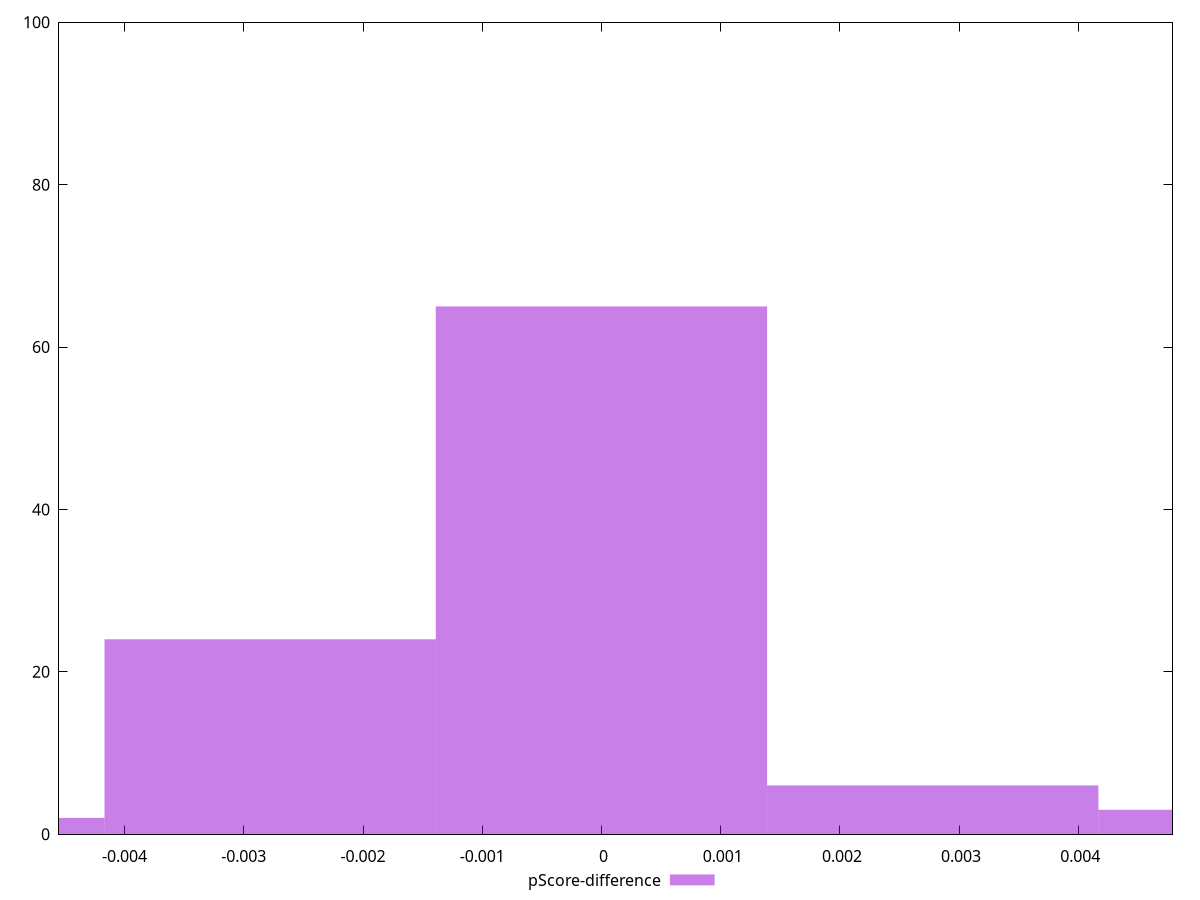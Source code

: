 reset

$pScoreDifference <<EOF
0 65
-0.002778989723126042 24
0.002778989723126042 6
-0.005557979446252084 2
0.005557979446252084 3
EOF

set key outside below
set boxwidth 0.002778989723126042
set xrange [-0.004550000000745125:0.004789999999726735]
set yrange [0:100]
set trange [0:100]
set style fill transparent solid 0.5 noborder
set terminal svg size 640, 490 enhanced background rgb 'white'
set output "reprap/uses-rel-preconnect/samples/pages+cached/pScore-difference/histogram.svg"

plot $pScoreDifference title "pScore-difference" with boxes

reset
